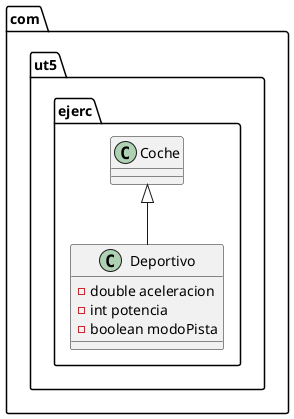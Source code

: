 @startuml
package com.ut5.ejerc {
  class Deportivo {
    - double aceleracion
    - int potencia
    - boolean modoPista
  }
  Coche <|-- Deportivo
}
@enduml
